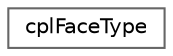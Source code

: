 digraph "Graphical Class Hierarchy"
{
 // LATEX_PDF_SIZE
  bgcolor="transparent";
  edge [fontname=Helvetica,fontsize=10,labelfontname=Helvetica,labelfontsize=10];
  node [fontname=Helvetica,fontsize=10,shape=box,height=0.2,width=0.4];
  rankdir="LR";
  Node0 [id="Node000000",label="cplFaceType",height=0.2,width=0.4,color="grey40", fillcolor="white", style="filled",URL="$classcpl_face_type.html",tooltip=" "];
}
